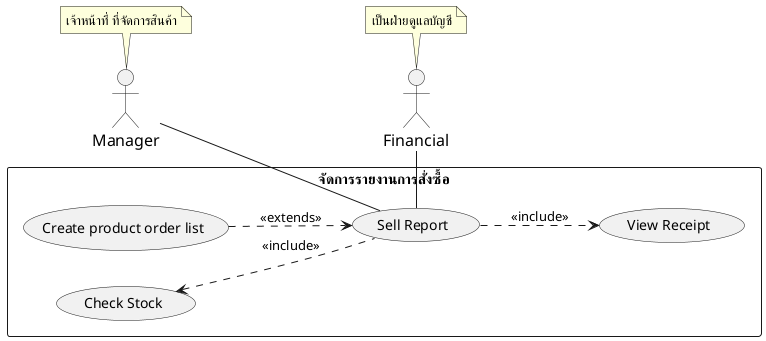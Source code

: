 @startuml
'https://plantuml.com/usecase-diagram
left to right direction
skinparam sequence {
    ParticipantFontName Thai
    ParticipantFontSize 16
    ActorFontSize 16
    ActorFontName Thai
}
'skinparam linetype polyline
' skinparam linetype ortho

skinparam Participant{
    FontColor #efefef
    BorderColor #c0c0c0
}
skinparam Sequence{
    ParticipantBorderThickness .5
    LifeLineBorderColor #8a8a8a
}


' =================== Manager ===================
' role - เจ้าหน้าที่ ที่จัดการสินค้า ให้คงคลังสินค้าอยู่เสมอ
' duty - บริหารจัดการ stock สินค้า ทั้งการจำหน่ายออก และการรับสินค้ารวมถึงการ
' ออกใบสั่งของ การเช็คสินค้าและการทำรายงานต่างๆ
actor Manager as actorManager
note top of actorManager : เจ้าหน้าที่ ที่จัดการสินค้า

' =================== Financial ===================
' role - เป็นฝ่ายดูแลบัญชีและการเงินของบริษัท
' duty - รับข้อมูลการซื้อและขายสินค้า
actor Financial as actorFinancial
note top of actorFinancial : เป็นฝ่ายดูแลบัญชี



' =================== Stock System ===================
rectangle "จัดการรายงานการสั่งซื้อ" as manageSellReport {

    ' ================ Reporting ================
    '   การทำรายงาน
    usecase (Sell Report) as (usecaseSellReport)



    usecase (View Receipt) as (usecaseViewReceipt)



    usecase (Create product order list) as (usecaseCreateProductOrderList)

    ' ================ Stock ================
    usecase (Check Stock) as (usecaseCheckStock)



    '===========================================================
    ' ===                  Associate Flow                    ===
    '===========================================================

    ' ===  ความสัมพันธ์ระหว่าง actor และ usecase ในส่วนของการสออกรายงาน ===
    actorManager -- (usecaseSellReport)
    actorFinancial -right- (usecaseSellReport)


    ' ================ Reporting ================
    '   การทำรายงาน

    (usecaseSellReport) ..> (usecaseViewReceipt)    : <<include>>
    (usecaseCheckStock)  <.. (usecaseSellReport)  : <<include>>
    (usecaseCreateProductOrderList) ..>  (usecaseSellReport)   : <<extends>>

'    (usecaseViewProduct) <... (usecaseCreateProductOrderList) : <<include>>
'    (usecaseConfirmOrderList) ..> (usecaseCreateProductOrderList) : <<extends>>
'    (usecaseOrderProductFromSupplier) ...> (usecaseConfirmOrderList)  : <<extend>>
'
'    actorSupplier -- (usecaseOrderProductFromSupplier)
'    actorCEO -- (usecaseConfirmOrderList)




}

@enduml